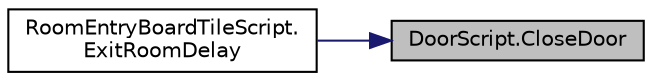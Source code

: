 digraph "DoorScript.CloseDoor"
{
 // LATEX_PDF_SIZE
  edge [fontname="Helvetica",fontsize="10",labelfontname="Helvetica",labelfontsize="10"];
  node [fontname="Helvetica",fontsize="10",shape=record];
  rankdir="RL";
  Node1 [label="DoorScript.CloseDoor",height=0.2,width=0.4,color="black", fillcolor="grey75", style="filled", fontcolor="black",tooltip=" "];
  Node1 -> Node2 [dir="back",color="midnightblue",fontsize="10",style="solid",fontname="Helvetica"];
  Node2 [label="RoomEntryBoardTileScript.\lExitRoomDelay",height=0.2,width=0.4,color="black", fillcolor="white", style="filled",URL="$class_room_entry_board_tile_script.html#a89563c1c09bdf5bb73347dd676a10f2d",tooltip=" "];
}
